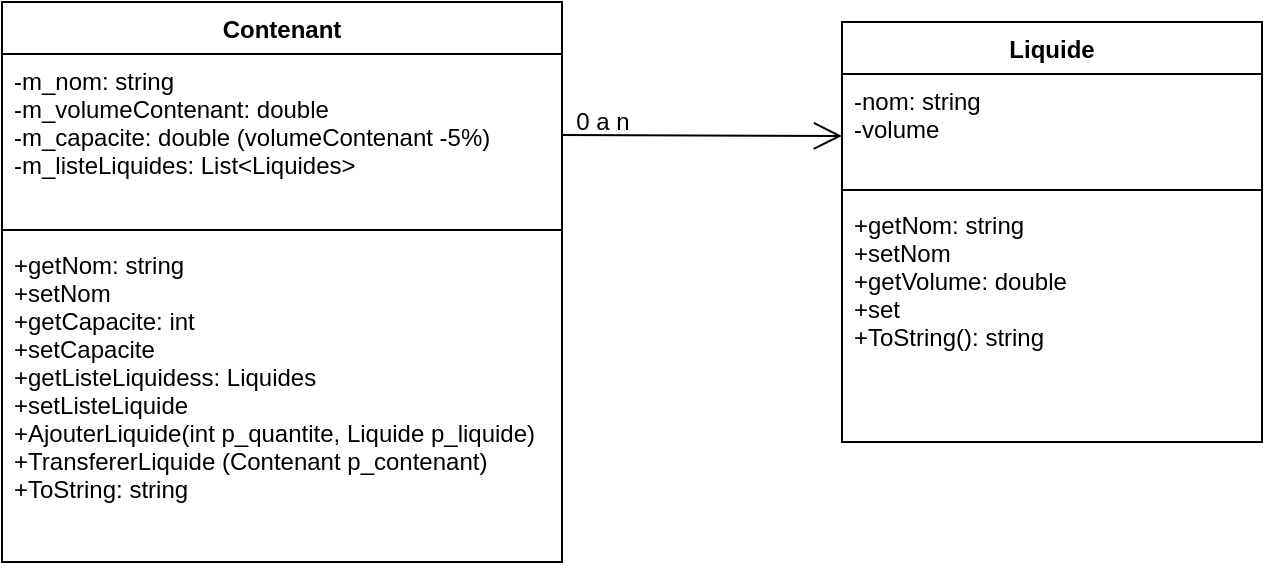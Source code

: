 <mxfile>
    <diagram id="mVSxlIgrhdsdcMinaNkq" name="Page-1">
        <mxGraphModel dx="1293" dy="719" grid="1" gridSize="10" guides="1" tooltips="1" connect="1" arrows="1" fold="1" page="1" pageScale="1" pageWidth="850" pageHeight="1100" math="0" shadow="0">
            <root>
                <mxCell id="0"/>
                <mxCell id="1" parent="0"/>
                <mxCell id="2" value="Contenant" style="swimlane;fontStyle=1;align=center;verticalAlign=top;childLayout=stackLayout;horizontal=1;startSize=26;horizontalStack=0;resizeParent=1;resizeParentMax=0;resizeLast=0;collapsible=1;marginBottom=0;" vertex="1" parent="1">
                    <mxGeometry x="100" y="30" width="280" height="280" as="geometry"/>
                </mxCell>
                <mxCell id="3" value="-m_nom: string&#10;-m_volumeContenant: double&#10;-m_capacite: double (volumeContenant -5%)&#10;-m_listeLiquides: List&lt;Liquides&gt;" style="text;strokeColor=none;fillColor=none;align=left;verticalAlign=top;spacingLeft=4;spacingRight=4;overflow=hidden;rotatable=0;points=[[0,0.5],[1,0.5]];portConstraint=eastwest;" vertex="1" parent="2">
                    <mxGeometry y="26" width="280" height="84" as="geometry"/>
                </mxCell>
                <mxCell id="4" value="" style="line;strokeWidth=1;fillColor=none;align=left;verticalAlign=middle;spacingTop=-1;spacingLeft=3;spacingRight=3;rotatable=0;labelPosition=right;points=[];portConstraint=eastwest;strokeColor=inherit;" vertex="1" parent="2">
                    <mxGeometry y="110" width="280" height="8" as="geometry"/>
                </mxCell>
                <mxCell id="5" value="+getNom: string&#10;+setNom&#10;+getCapacite: int&#10;+setCapacite&#10;+getListeLiquidess: Liquides&#10;+setListeLiquide&#10;+AjouterLiquide(int p_quantite, Liquide p_liquide)&#10;+TransfererLiquide (Contenant p_contenant)&#10;+ToString: string&#10;&#10;" style="text;strokeColor=none;fillColor=none;align=left;verticalAlign=top;spacingLeft=4;spacingRight=4;overflow=hidden;rotatable=0;points=[[0,0.5],[1,0.5]];portConstraint=eastwest;" vertex="1" parent="2">
                    <mxGeometry y="118" width="280" height="162" as="geometry"/>
                </mxCell>
                <mxCell id="6" value="Liquide" style="swimlane;fontStyle=1;align=center;verticalAlign=top;childLayout=stackLayout;horizontal=1;startSize=26;horizontalStack=0;resizeParent=1;resizeParentMax=0;resizeLast=0;collapsible=1;marginBottom=0;" vertex="1" parent="1">
                    <mxGeometry x="520" y="40" width="210" height="210" as="geometry"/>
                </mxCell>
                <mxCell id="7" value="-nom: string&#10;-volume" style="text;strokeColor=none;fillColor=none;align=left;verticalAlign=top;spacingLeft=4;spacingRight=4;overflow=hidden;rotatable=0;points=[[0,0.5],[1,0.5]];portConstraint=eastwest;" vertex="1" parent="6">
                    <mxGeometry y="26" width="210" height="54" as="geometry"/>
                </mxCell>
                <mxCell id="8" value="" style="line;strokeWidth=1;fillColor=none;align=left;verticalAlign=middle;spacingTop=-1;spacingLeft=3;spacingRight=3;rotatable=0;labelPosition=right;points=[];portConstraint=eastwest;strokeColor=inherit;" vertex="1" parent="6">
                    <mxGeometry y="80" width="210" height="8" as="geometry"/>
                </mxCell>
                <mxCell id="9" value="+getNom: string&#10;+setNom&#10;+getVolume: double&#10;+set&#10;+ToString(): string" style="text;strokeColor=none;fillColor=none;align=left;verticalAlign=top;spacingLeft=4;spacingRight=4;overflow=hidden;rotatable=0;points=[[0,0.5],[1,0.5]];portConstraint=eastwest;" vertex="1" parent="6">
                    <mxGeometry y="88" width="210" height="122" as="geometry"/>
                </mxCell>
                <mxCell id="13" value="" style="endArrow=open;endFill=1;endSize=12;html=1;" edge="1" parent="1">
                    <mxGeometry width="160" relative="1" as="geometry">
                        <mxPoint x="380" y="96.5" as="sourcePoint"/>
                        <mxPoint x="520" y="97" as="targetPoint"/>
                    </mxGeometry>
                </mxCell>
                <mxCell id="14" value="0 a n&lt;br&gt;" style="text;html=1;align=center;verticalAlign=middle;resizable=0;points=[];autosize=1;strokeColor=none;fillColor=none;" vertex="1" parent="1">
                    <mxGeometry x="375" y="75" width="50" height="30" as="geometry"/>
                </mxCell>
            </root>
        </mxGraphModel>
    </diagram>
</mxfile>